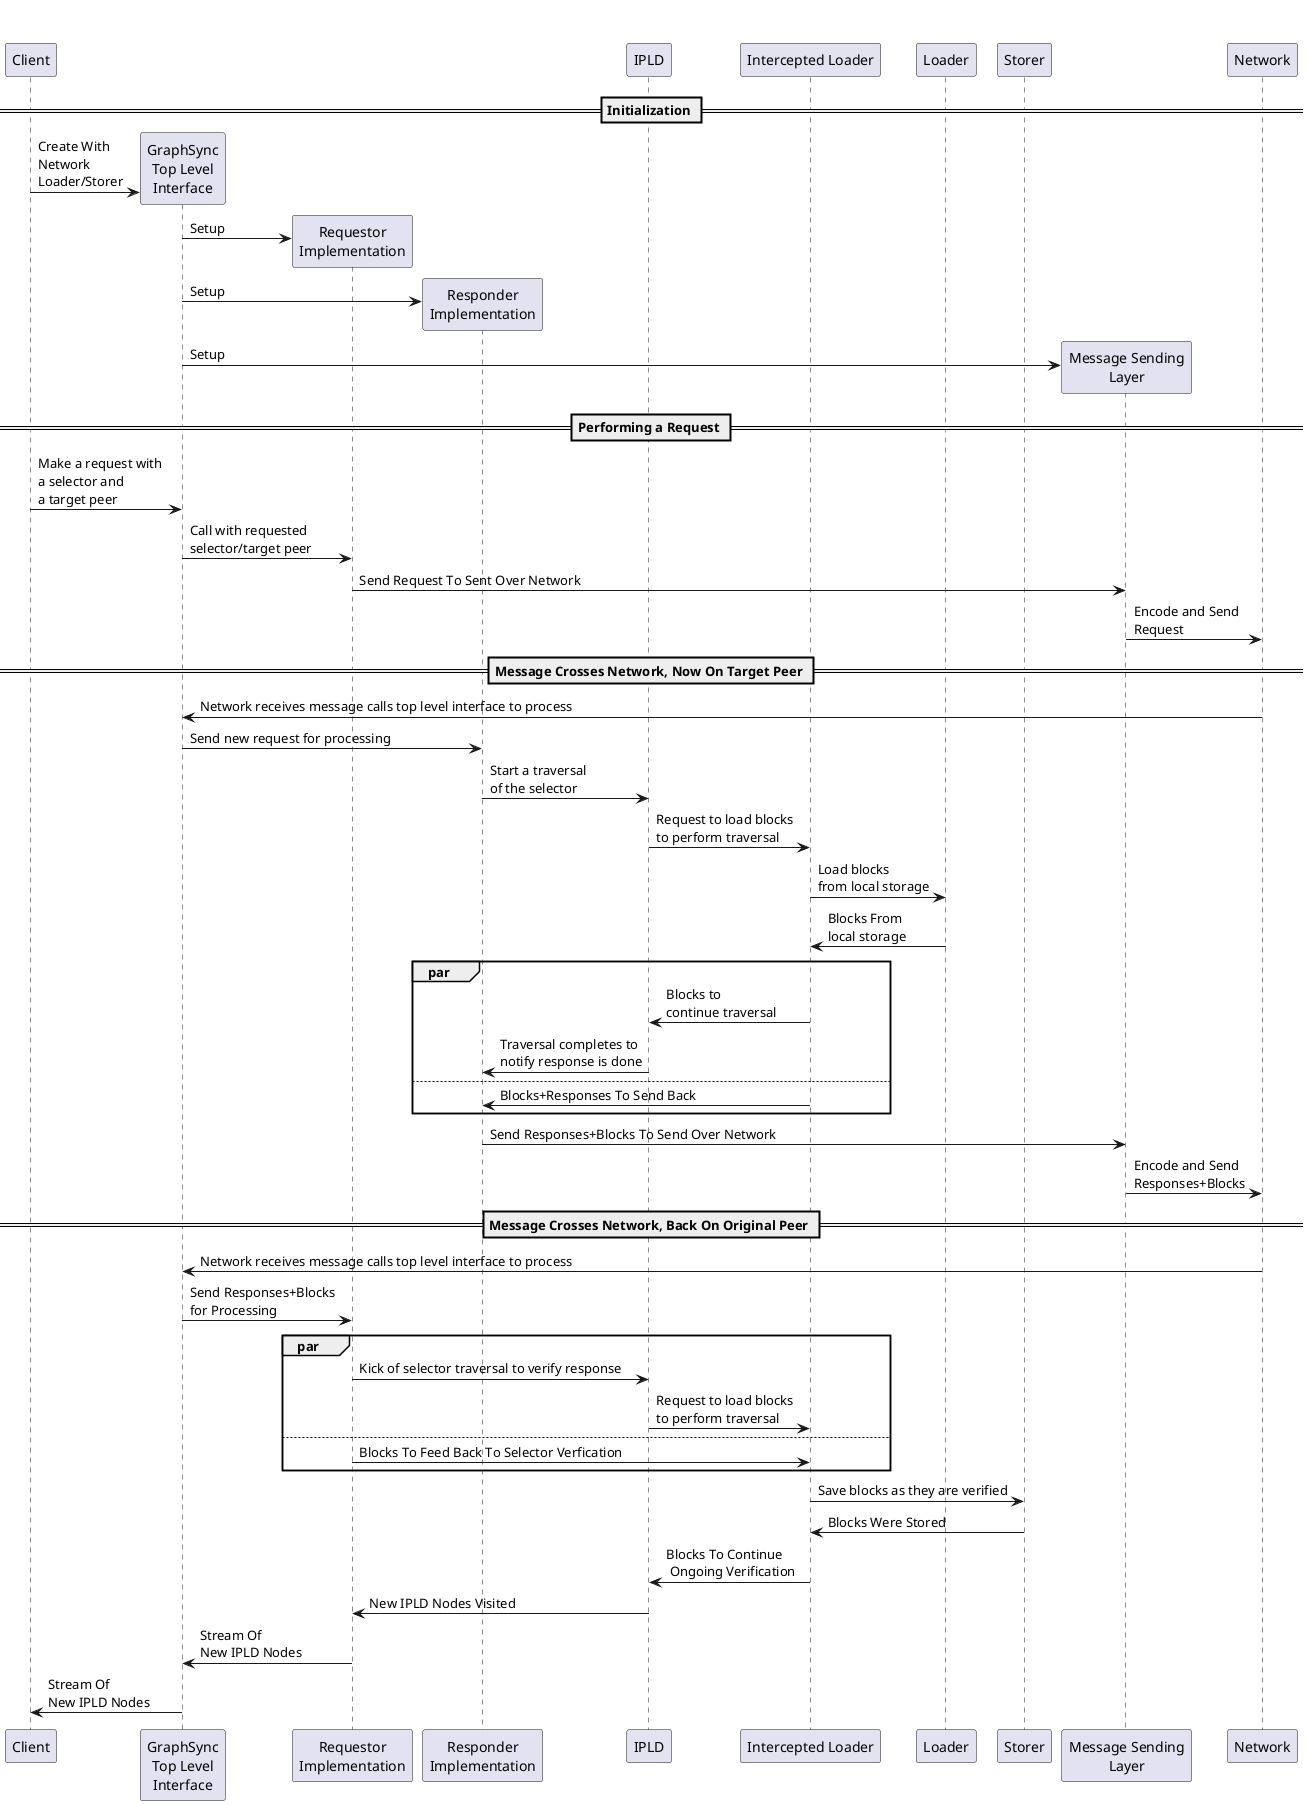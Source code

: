 @startuml Top Level Sequence
participant Client
participant "GraphSync\nTop Level\nInterface" as TLI
participant "Requestor\nImplementation" as Requestor
participant "Responder\nImplementation" as Responder
participant IPLD
participant "Intercepted Loader" as ILoader
participant Loader
participant Storer
participant "Message Sending\nLayer" as Message
participant Network

== Initialization ==

Client -> TLI ** : Create With\nNetwork\nLoader/Storer
TLI -> Requestor ** : Setup
TLI -> Responder ** : Setup
TLI -> Message ** : Setup

== Performing a Request ==
Client -> TLI : Make a request with\na selector and\na target peer
TLI -> Requestor : Call with requested\nselector/target peer
Requestor -> Message : Send Request To Sent Over Network
Message -> Network : Encode and Send\nRequest

== Message Crosses Network, Now On Target Peer ==

Network -> TLI : Network receives message calls top level interface to process
TLI -> Responder : Send new request for processing
Responder -> IPLD : Start a traversal\nof the selector
IPLD -> ILoader : Request to load blocks\nto perform traversal
ILoader -> Loader : Load blocks\nfrom local storage
Loader -> ILoader : Blocks From\nlocal storage
par
ILoader -> IPLD : Blocks to\ncontinue traversal
IPLD -> Responder : Traversal completes to\nnotify response is done
else
ILoader -> Responder : Blocks+Responses To Send Back
end
Responder -> Message : Send Responses+Blocks To Send Over Network
Message -> Network : Encode and Send\nResponses+Blocks
== Message Crosses Network, Back On Original Peer ==

Network -> TLI : Network receives message calls top level interface to process
TLI -> Requestor : Send Responses+Blocks\nfor Processing
par
Requestor -> IPLD : Kick of selector traversal to verify response
IPLD -> ILoader : Request to load blocks\nto perform traversal
else
Requestor -> ILoader : Blocks To Feed Back To Selector Verfication
end
ILoader -> Storer : Save blocks as they are verified
Storer -> ILoader : Blocks Were Stored
ILoader -> IPLD : Blocks To Continue\n Ongoing Verification
IPLD -> Requestor : New IPLD Nodes Visited
Requestor -> TLI : Stream Of\nNew IPLD Nodes
TLI -> Client: Stream Of\nNew IPLD Nodes
@enduml